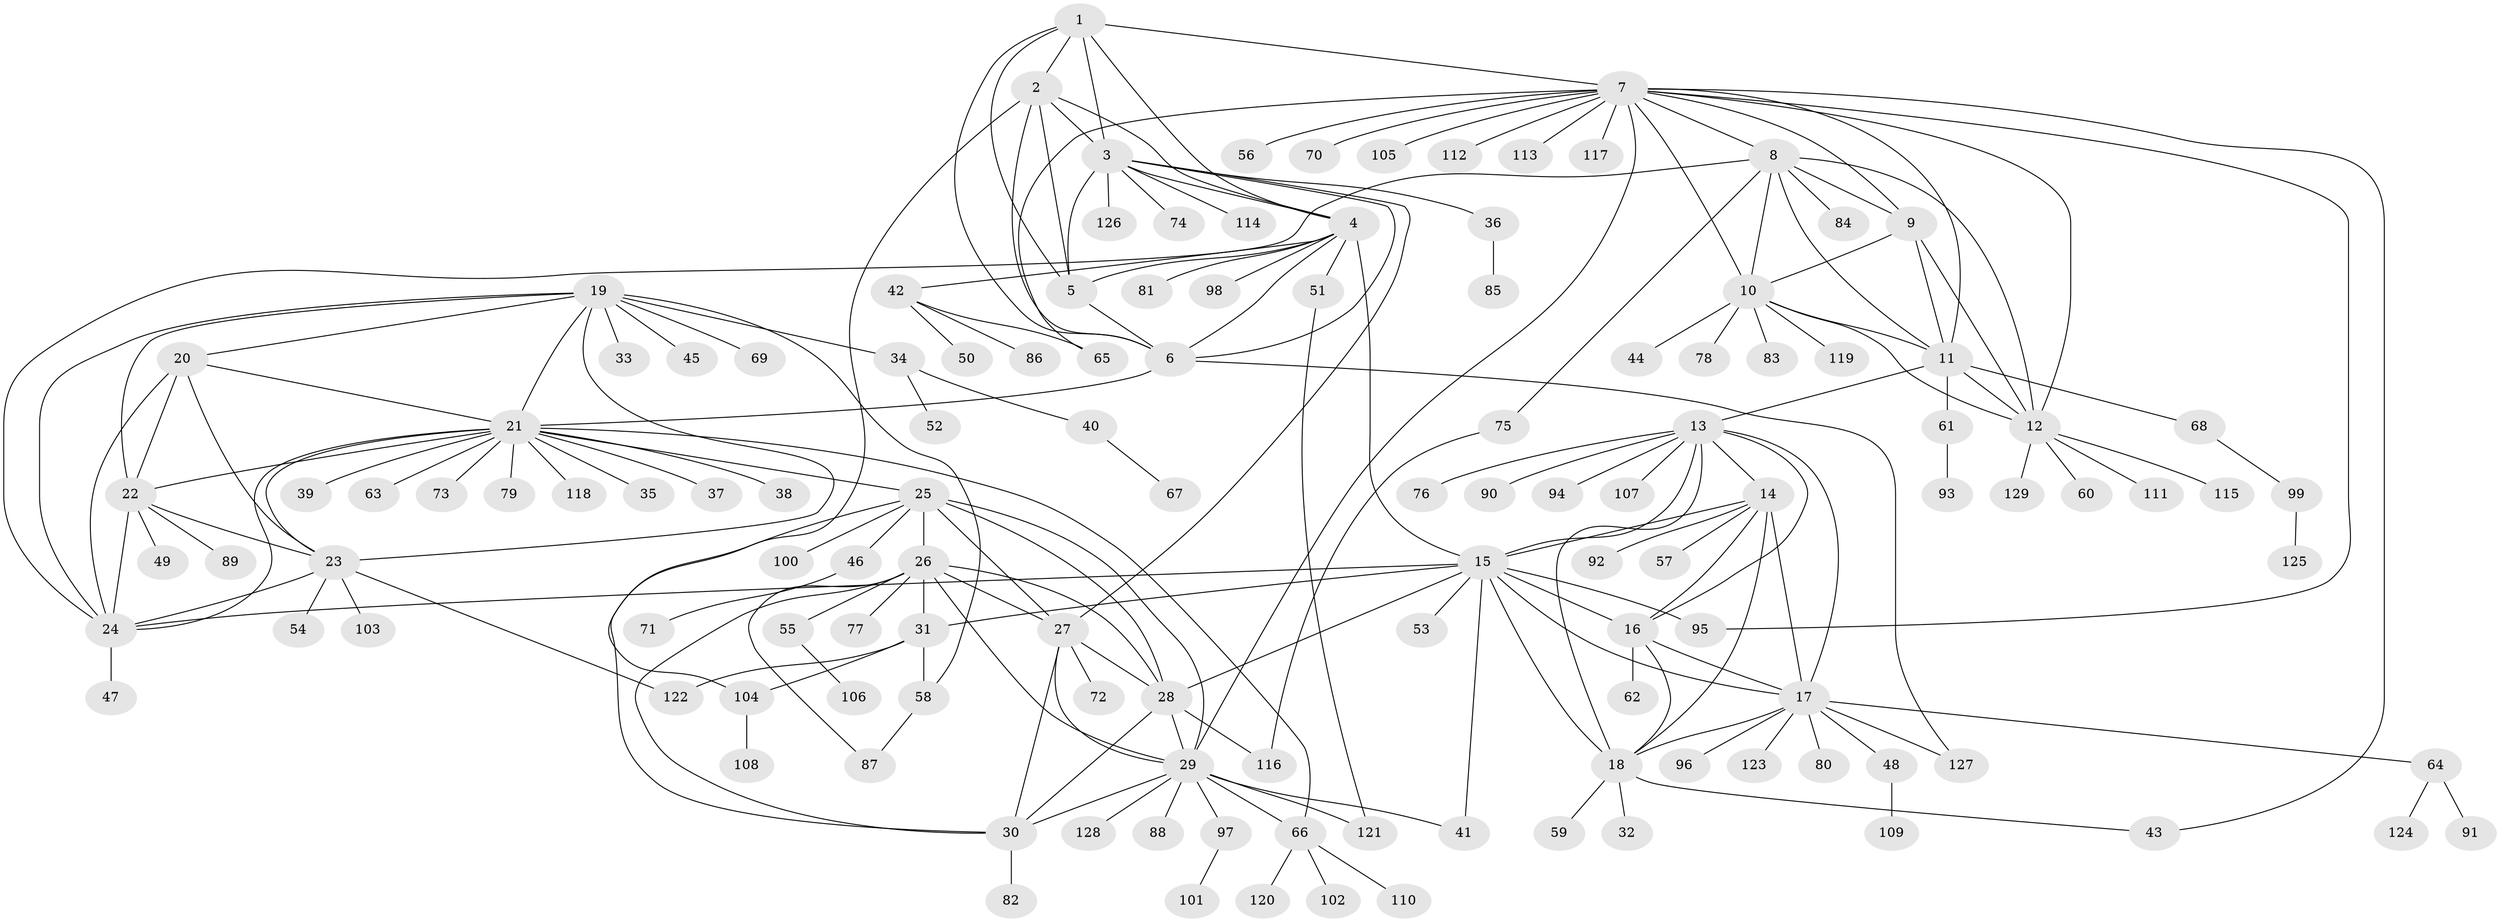// coarse degree distribution, {4: 0.02040816326530612, 5: 0.030612244897959183, 7: 0.02040816326530612, 10: 0.02040816326530612, 16: 0.01020408163265306, 13: 0.01020408163265306, 8: 0.07142857142857142, 11: 0.01020408163265306, 15: 0.01020408163265306, 6: 0.02040816326530612, 9: 0.01020408163265306, 3: 0.04081632653061224, 1: 0.6224489795918368, 2: 0.10204081632653061}
// Generated by graph-tools (version 1.1) at 2025/52/02/27/25 19:52:15]
// undirected, 129 vertices, 197 edges
graph export_dot {
graph [start="1"]
  node [color=gray90,style=filled];
  1;
  2;
  3;
  4;
  5;
  6;
  7;
  8;
  9;
  10;
  11;
  12;
  13;
  14;
  15;
  16;
  17;
  18;
  19;
  20;
  21;
  22;
  23;
  24;
  25;
  26;
  27;
  28;
  29;
  30;
  31;
  32;
  33;
  34;
  35;
  36;
  37;
  38;
  39;
  40;
  41;
  42;
  43;
  44;
  45;
  46;
  47;
  48;
  49;
  50;
  51;
  52;
  53;
  54;
  55;
  56;
  57;
  58;
  59;
  60;
  61;
  62;
  63;
  64;
  65;
  66;
  67;
  68;
  69;
  70;
  71;
  72;
  73;
  74;
  75;
  76;
  77;
  78;
  79;
  80;
  81;
  82;
  83;
  84;
  85;
  86;
  87;
  88;
  89;
  90;
  91;
  92;
  93;
  94;
  95;
  96;
  97;
  98;
  99;
  100;
  101;
  102;
  103;
  104;
  105;
  106;
  107;
  108;
  109;
  110;
  111;
  112;
  113;
  114;
  115;
  116;
  117;
  118;
  119;
  120;
  121;
  122;
  123;
  124;
  125;
  126;
  127;
  128;
  129;
  1 -- 2;
  1 -- 3;
  1 -- 4;
  1 -- 5;
  1 -- 6;
  1 -- 7;
  2 -- 3;
  2 -- 4;
  2 -- 5;
  2 -- 6;
  2 -- 104;
  3 -- 4;
  3 -- 5;
  3 -- 6;
  3 -- 27;
  3 -- 36;
  3 -- 74;
  3 -- 114;
  3 -- 126;
  4 -- 5;
  4 -- 6;
  4 -- 15;
  4 -- 42;
  4 -- 51;
  4 -- 81;
  4 -- 98;
  5 -- 6;
  6 -- 21;
  6 -- 127;
  7 -- 8;
  7 -- 9;
  7 -- 10;
  7 -- 11;
  7 -- 12;
  7 -- 29;
  7 -- 43;
  7 -- 56;
  7 -- 65;
  7 -- 70;
  7 -- 95;
  7 -- 105;
  7 -- 112;
  7 -- 113;
  7 -- 117;
  8 -- 9;
  8 -- 10;
  8 -- 11;
  8 -- 12;
  8 -- 24;
  8 -- 75;
  8 -- 84;
  9 -- 10;
  9 -- 11;
  9 -- 12;
  10 -- 11;
  10 -- 12;
  10 -- 44;
  10 -- 78;
  10 -- 83;
  10 -- 119;
  11 -- 12;
  11 -- 13;
  11 -- 61;
  11 -- 68;
  12 -- 60;
  12 -- 111;
  12 -- 115;
  12 -- 129;
  13 -- 14;
  13 -- 15;
  13 -- 16;
  13 -- 17;
  13 -- 18;
  13 -- 76;
  13 -- 90;
  13 -- 94;
  13 -- 107;
  14 -- 15;
  14 -- 16;
  14 -- 17;
  14 -- 18;
  14 -- 57;
  14 -- 92;
  15 -- 16;
  15 -- 17;
  15 -- 18;
  15 -- 24;
  15 -- 28;
  15 -- 31;
  15 -- 41;
  15 -- 53;
  15 -- 95;
  16 -- 17;
  16 -- 18;
  16 -- 62;
  17 -- 18;
  17 -- 48;
  17 -- 64;
  17 -- 80;
  17 -- 96;
  17 -- 123;
  17 -- 127;
  18 -- 32;
  18 -- 43;
  18 -- 59;
  19 -- 20;
  19 -- 21;
  19 -- 22;
  19 -- 23;
  19 -- 24;
  19 -- 33;
  19 -- 34;
  19 -- 45;
  19 -- 58;
  19 -- 69;
  20 -- 21;
  20 -- 22;
  20 -- 23;
  20 -- 24;
  21 -- 22;
  21 -- 23;
  21 -- 24;
  21 -- 25;
  21 -- 35;
  21 -- 37;
  21 -- 38;
  21 -- 39;
  21 -- 63;
  21 -- 66;
  21 -- 73;
  21 -- 79;
  21 -- 118;
  22 -- 23;
  22 -- 24;
  22 -- 49;
  22 -- 89;
  23 -- 24;
  23 -- 54;
  23 -- 103;
  23 -- 122;
  24 -- 47;
  25 -- 26;
  25 -- 27;
  25 -- 28;
  25 -- 29;
  25 -- 30;
  25 -- 46;
  25 -- 100;
  26 -- 27;
  26 -- 28;
  26 -- 29;
  26 -- 30;
  26 -- 31;
  26 -- 55;
  26 -- 77;
  26 -- 87;
  27 -- 28;
  27 -- 29;
  27 -- 30;
  27 -- 72;
  28 -- 29;
  28 -- 30;
  28 -- 116;
  29 -- 30;
  29 -- 41;
  29 -- 66;
  29 -- 88;
  29 -- 97;
  29 -- 121;
  29 -- 128;
  30 -- 82;
  31 -- 58;
  31 -- 104;
  31 -- 122;
  34 -- 40;
  34 -- 52;
  36 -- 85;
  40 -- 67;
  42 -- 50;
  42 -- 65;
  42 -- 86;
  46 -- 71;
  48 -- 109;
  51 -- 121;
  55 -- 106;
  58 -- 87;
  61 -- 93;
  64 -- 91;
  64 -- 124;
  66 -- 102;
  66 -- 110;
  66 -- 120;
  68 -- 99;
  75 -- 116;
  97 -- 101;
  99 -- 125;
  104 -- 108;
}
